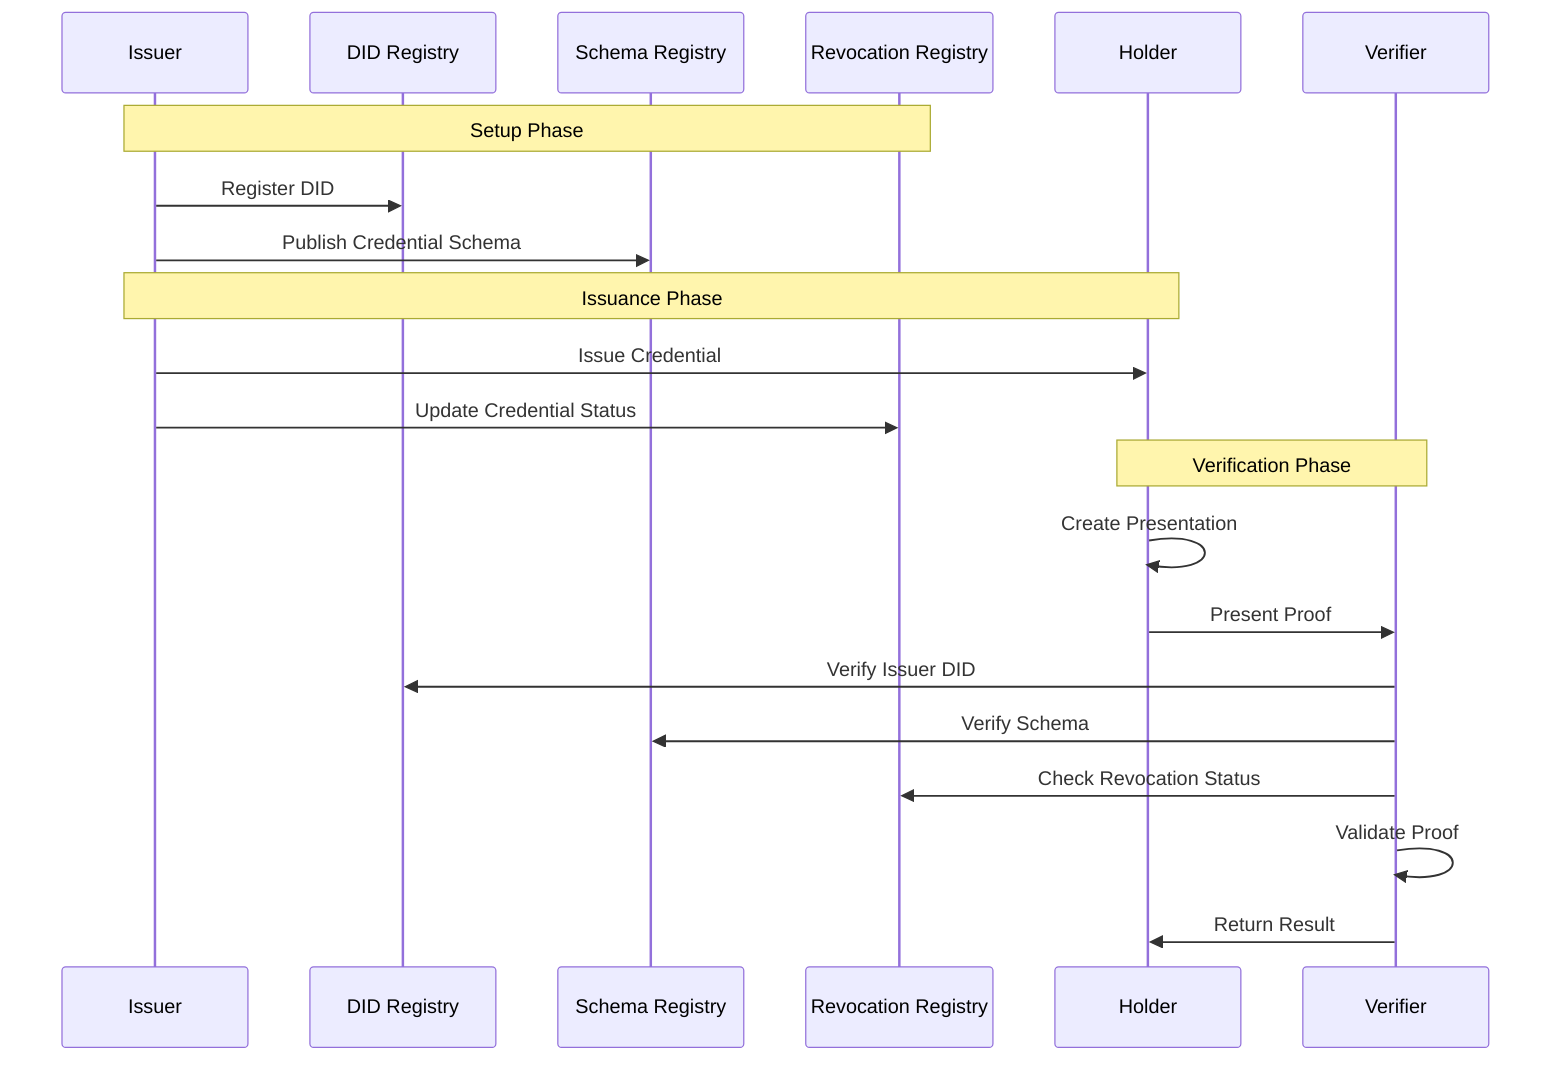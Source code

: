 sequenceDiagram
    participant I as Issuer
    participant DID as DID Registry
    participant S as Schema Registry
    participant R as Revocation Registry
    participant H as Holder
    participant V as Verifier
    
    Note over I,R: Setup Phase
    I->>DID: Register DID
    I->>S: Publish Credential Schema
    
    Note over I,H: Issuance Phase
    I->>H: Issue Credential
    I->>R: Update Credential Status
    
    Note over H,V: Verification Phase
    H->>H: Create Presentation
    H->>V: Present Proof
    V->>DID: Verify Issuer DID
    V->>S: Verify Schema
    V->>R: Check Revocation Status
    V->>V: Validate Proof
    V->>H: Return Result